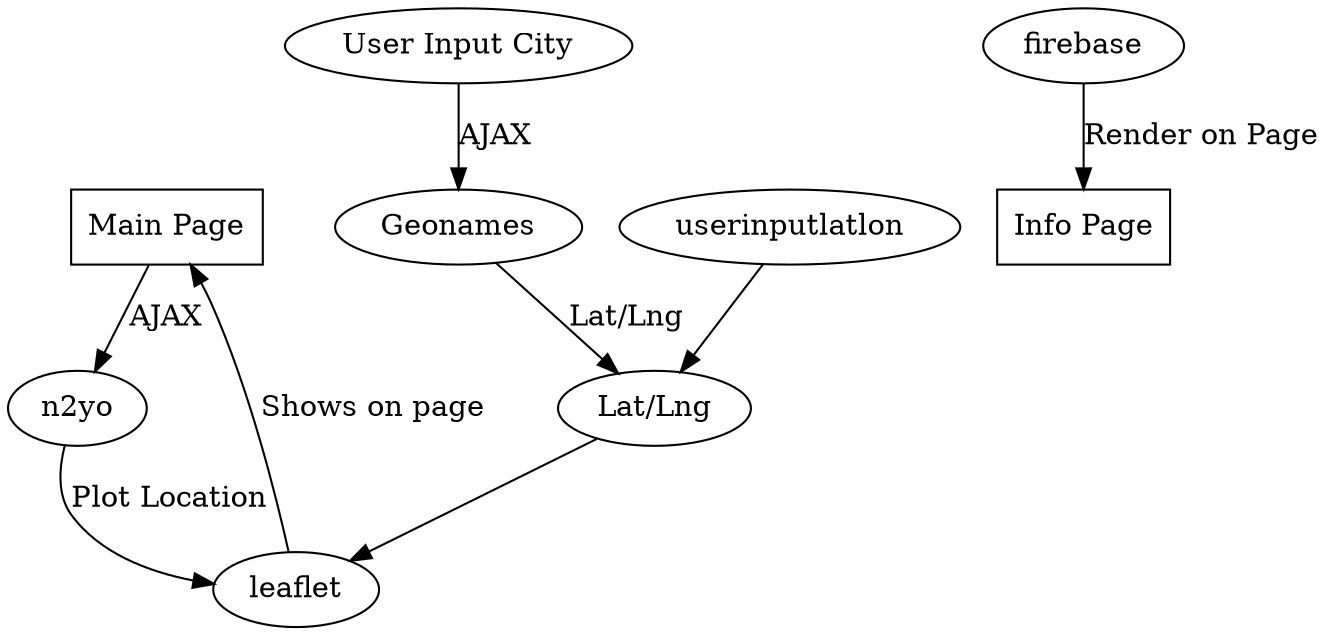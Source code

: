 digraph G {
    splines="TRUE";

    /* Entities */
    site [label="Main Page", shape="rectangle", URL=""];
    infopage [label="Info Page", shape="rectangle", URL=""];
    latlon [label="Lat/Lng"];
    userinputcity [label="User Input City"];
    geonames [label="Geonames"];
    
    /* Relationships */
    // userinput -> site[label=".63"]
    n2yo -> leaflet [label="Plot Location"];
    site -> n2yo [label="AJAX"];
    // n2yo -> leaflet [label="locations"];
    // n2yo -> leaflet;
    userinputcity -> geonames[label="AJAX"];
    geonames-> latlon [label="Lat/Lng"]
    latlon -> leaflet;
    leaflet -> site [label="Shows on page"];
    firebase -> infopage [label="Render on Page"];
    userinputlatlon -> latlon;


    /* Ranks */
    { rank=same; infopage,site; };
    // { rank=max; geonames,userinputcity,n2yo,latlon,leaflet,userinputlatlon,firebase; };
}

// digraph G {
//     splines="FALSE";

//     /* Entities */
//     shortName [label="shortName", shape="|square,rectangle,circle,ellipse,triangle,plaintext,point,diamond,pentagon,hexagon,septagon,octagon,egg,trapezium,parallelogram,house,doublecircle,doubleoctagon,tripleoctagon,invtriangle,invtrapezium,invhouse,Mdiamond,Msquare,Mcircle,none,note,tab,folder,box3d|", URL="http://en.wikipedia.org/wiki/John de Fries"]
    
//     /* Relationships */
//     F1 -> shortName[label=".63"]

//     /* Ranks */
//     { rank=|same,min,max,# max is bottom|; shortName; };
// }